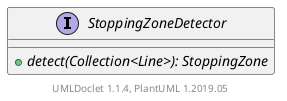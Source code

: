 @startuml

    interface StoppingZoneDetector [[StoppingZoneDetector.html]] {
        {abstract} +detect(Collection<Line>): StoppingZone
    }


    center footer UMLDoclet 1.1.4, PlantUML 1.2019.05
@enduml
